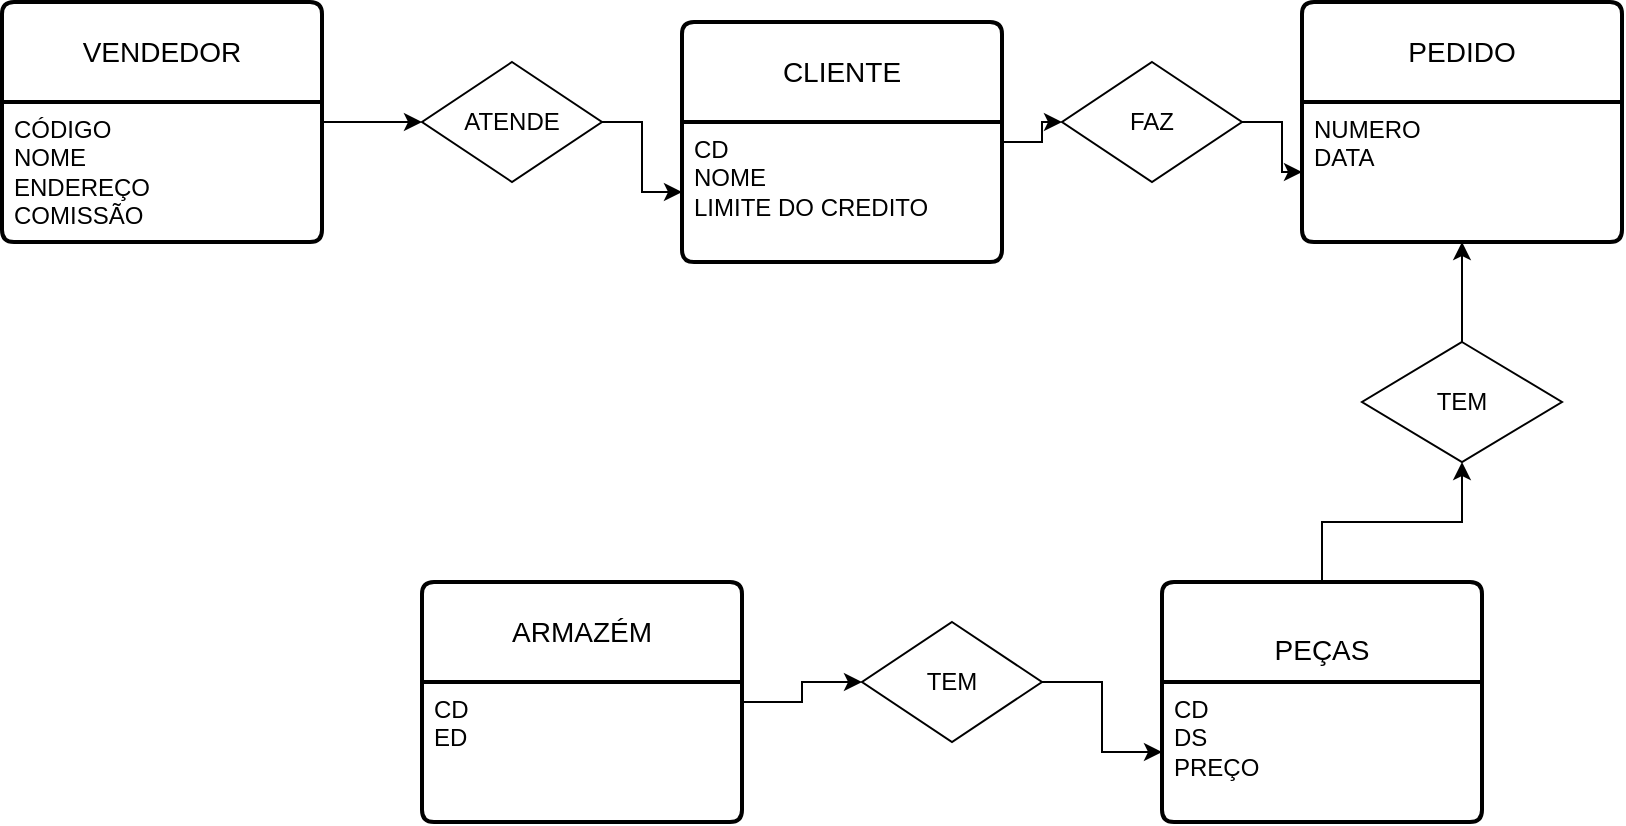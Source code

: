 <mxfile version="21.6.9" type="github">
  <diagram id="R2lEEEUBdFMjLlhIrx00" name="Page-1">
    <mxGraphModel dx="1434" dy="718" grid="1" gridSize="10" guides="1" tooltips="1" connect="1" arrows="1" fold="1" page="1" pageScale="1" pageWidth="850" pageHeight="1100" math="0" shadow="0" extFonts="Permanent Marker^https://fonts.googleapis.com/css?family=Permanent+Marker">
      <root>
        <mxCell id="0" />
        <mxCell id="1" parent="0" />
        <mxCell id="hkcyEkqvC9X8TI7jShRA-15" value="" style="edgeStyle=orthogonalEdgeStyle;rounded=0;orthogonalLoop=1;jettySize=auto;html=1;" edge="1" parent="1" source="hkcyEkqvC9X8TI7jShRA-1" target="hkcyEkqvC9X8TI7jShRA-13">
          <mxGeometry relative="1" as="geometry" />
        </mxCell>
        <mxCell id="hkcyEkqvC9X8TI7jShRA-1" value="VENDEDOR" style="swimlane;childLayout=stackLayout;horizontal=1;startSize=50;horizontalStack=0;rounded=1;fontSize=14;fontStyle=0;strokeWidth=2;resizeParent=0;resizeLast=1;shadow=0;dashed=0;align=center;arcSize=4;whiteSpace=wrap;html=1;" vertex="1" parent="1">
          <mxGeometry x="20" y="80" width="160" height="120" as="geometry" />
        </mxCell>
        <mxCell id="hkcyEkqvC9X8TI7jShRA-2" value="&lt;div&gt;CÓDIGO&lt;/div&gt;&lt;div&gt;NOME&lt;/div&gt;&lt;div&gt;ENDEREÇO&lt;/div&gt;&lt;div&gt;COMISSÃO&lt;br&gt;&lt;/div&gt;" style="align=left;strokeColor=none;fillColor=none;spacingLeft=4;fontSize=12;verticalAlign=top;resizable=0;rotatable=0;part=1;html=1;" vertex="1" parent="hkcyEkqvC9X8TI7jShRA-1">
          <mxGeometry y="50" width="160" height="70" as="geometry" />
        </mxCell>
        <mxCell id="hkcyEkqvC9X8TI7jShRA-17" value="" style="edgeStyle=orthogonalEdgeStyle;rounded=0;orthogonalLoop=1;jettySize=auto;html=1;" edge="1" parent="1" source="hkcyEkqvC9X8TI7jShRA-3" target="hkcyEkqvC9X8TI7jShRA-14">
          <mxGeometry relative="1" as="geometry" />
        </mxCell>
        <mxCell id="hkcyEkqvC9X8TI7jShRA-3" value="CLIENTE" style="swimlane;childLayout=stackLayout;horizontal=1;startSize=50;horizontalStack=0;rounded=1;fontSize=14;fontStyle=0;strokeWidth=2;resizeParent=0;resizeLast=1;shadow=0;dashed=0;align=center;arcSize=4;whiteSpace=wrap;html=1;" vertex="1" parent="1">
          <mxGeometry x="360" y="90" width="160" height="120" as="geometry" />
        </mxCell>
        <mxCell id="hkcyEkqvC9X8TI7jShRA-4" value="&lt;div&gt;CD&lt;/div&gt;&lt;div&gt;NOME&lt;/div&gt;&lt;div&gt;LIMITE DO CREDITO&lt;br&gt;&lt;/div&gt;" style="align=left;strokeColor=none;fillColor=none;spacingLeft=4;fontSize=12;verticalAlign=top;resizable=0;rotatable=0;part=1;html=1;" vertex="1" parent="hkcyEkqvC9X8TI7jShRA-3">
          <mxGeometry y="50" width="160" height="70" as="geometry" />
        </mxCell>
        <mxCell id="hkcyEkqvC9X8TI7jShRA-5" value="PEDIDO" style="swimlane;childLayout=stackLayout;horizontal=1;startSize=50;horizontalStack=0;rounded=1;fontSize=14;fontStyle=0;strokeWidth=2;resizeParent=0;resizeLast=1;shadow=0;dashed=0;align=center;arcSize=4;whiteSpace=wrap;html=1;" vertex="1" parent="1">
          <mxGeometry x="670" y="80" width="160" height="120" as="geometry" />
        </mxCell>
        <mxCell id="hkcyEkqvC9X8TI7jShRA-6" value="&lt;div&gt;NUMERO &lt;br&gt;&lt;/div&gt;&lt;div&gt;DATA &lt;br&gt;&lt;/div&gt;" style="align=left;strokeColor=none;fillColor=none;spacingLeft=4;fontSize=12;verticalAlign=top;resizable=0;rotatable=0;part=1;html=1;" vertex="1" parent="hkcyEkqvC9X8TI7jShRA-5">
          <mxGeometry y="50" width="160" height="70" as="geometry" />
        </mxCell>
        <mxCell id="hkcyEkqvC9X8TI7jShRA-24" value="" style="edgeStyle=orthogonalEdgeStyle;rounded=0;orthogonalLoop=1;jettySize=auto;html=1;" edge="1" parent="1" source="hkcyEkqvC9X8TI7jShRA-7" target="hkcyEkqvC9X8TI7jShRA-19">
          <mxGeometry relative="1" as="geometry" />
        </mxCell>
        <mxCell id="hkcyEkqvC9X8TI7jShRA-7" value="&lt;div&gt;&lt;br&gt;&lt;/div&gt;&lt;div&gt;PEÇAS&lt;br&gt;&lt;/div&gt;" style="swimlane;childLayout=stackLayout;horizontal=1;startSize=50;horizontalStack=0;rounded=1;fontSize=14;fontStyle=0;strokeWidth=2;resizeParent=0;resizeLast=1;shadow=0;dashed=0;align=center;arcSize=4;whiteSpace=wrap;html=1;" vertex="1" parent="1">
          <mxGeometry x="600" y="370" width="160" height="120" as="geometry" />
        </mxCell>
        <mxCell id="hkcyEkqvC9X8TI7jShRA-8" value="&lt;div&gt;CD&lt;/div&gt;&lt;div&gt;DS&lt;/div&gt;&lt;div&gt;PREÇO&lt;br&gt;&lt;/div&gt;" style="align=left;strokeColor=none;fillColor=none;spacingLeft=4;fontSize=12;verticalAlign=top;resizable=0;rotatable=0;part=1;html=1;" vertex="1" parent="hkcyEkqvC9X8TI7jShRA-7">
          <mxGeometry y="50" width="160" height="70" as="geometry" />
        </mxCell>
        <mxCell id="hkcyEkqvC9X8TI7jShRA-22" value="" style="edgeStyle=orthogonalEdgeStyle;rounded=0;orthogonalLoop=1;jettySize=auto;html=1;" edge="1" parent="1" source="hkcyEkqvC9X8TI7jShRA-9" target="hkcyEkqvC9X8TI7jShRA-20">
          <mxGeometry relative="1" as="geometry" />
        </mxCell>
        <mxCell id="hkcyEkqvC9X8TI7jShRA-9" value="ARMAZÉM" style="swimlane;childLayout=stackLayout;horizontal=1;startSize=50;horizontalStack=0;rounded=1;fontSize=14;fontStyle=0;strokeWidth=2;resizeParent=0;resizeLast=1;shadow=0;dashed=0;align=center;arcSize=4;whiteSpace=wrap;html=1;" vertex="1" parent="1">
          <mxGeometry x="230" y="370" width="160" height="120" as="geometry" />
        </mxCell>
        <mxCell id="hkcyEkqvC9X8TI7jShRA-10" value="&lt;div&gt;CD&lt;/div&gt;&lt;div&gt;ED&lt;br&gt;&lt;/div&gt;" style="align=left;strokeColor=none;fillColor=none;spacingLeft=4;fontSize=12;verticalAlign=top;resizable=0;rotatable=0;part=1;html=1;" vertex="1" parent="hkcyEkqvC9X8TI7jShRA-9">
          <mxGeometry y="50" width="160" height="70" as="geometry" />
        </mxCell>
        <mxCell id="hkcyEkqvC9X8TI7jShRA-16" value="" style="edgeStyle=orthogonalEdgeStyle;rounded=0;orthogonalLoop=1;jettySize=auto;html=1;" edge="1" parent="1" source="hkcyEkqvC9X8TI7jShRA-13" target="hkcyEkqvC9X8TI7jShRA-4">
          <mxGeometry relative="1" as="geometry" />
        </mxCell>
        <mxCell id="hkcyEkqvC9X8TI7jShRA-13" value="ATENDE" style="shape=rhombus;perimeter=rhombusPerimeter;whiteSpace=wrap;html=1;align=center;" vertex="1" parent="1">
          <mxGeometry x="230" y="110" width="90" height="60" as="geometry" />
        </mxCell>
        <mxCell id="hkcyEkqvC9X8TI7jShRA-18" value="" style="edgeStyle=orthogonalEdgeStyle;rounded=0;orthogonalLoop=1;jettySize=auto;html=1;" edge="1" parent="1" source="hkcyEkqvC9X8TI7jShRA-14" target="hkcyEkqvC9X8TI7jShRA-6">
          <mxGeometry relative="1" as="geometry" />
        </mxCell>
        <mxCell id="hkcyEkqvC9X8TI7jShRA-14" value="FAZ" style="shape=rhombus;perimeter=rhombusPerimeter;whiteSpace=wrap;html=1;align=center;" vertex="1" parent="1">
          <mxGeometry x="550" y="110" width="90" height="60" as="geometry" />
        </mxCell>
        <mxCell id="hkcyEkqvC9X8TI7jShRA-25" value="" style="edgeStyle=orthogonalEdgeStyle;rounded=0;orthogonalLoop=1;jettySize=auto;html=1;" edge="1" parent="1" source="hkcyEkqvC9X8TI7jShRA-19" target="hkcyEkqvC9X8TI7jShRA-6">
          <mxGeometry relative="1" as="geometry" />
        </mxCell>
        <mxCell id="hkcyEkqvC9X8TI7jShRA-19" value="TEM" style="shape=rhombus;perimeter=rhombusPerimeter;whiteSpace=wrap;html=1;align=center;" vertex="1" parent="1">
          <mxGeometry x="700" y="250" width="100" height="60" as="geometry" />
        </mxCell>
        <mxCell id="hkcyEkqvC9X8TI7jShRA-23" value="" style="edgeStyle=orthogonalEdgeStyle;rounded=0;orthogonalLoop=1;jettySize=auto;html=1;" edge="1" parent="1" source="hkcyEkqvC9X8TI7jShRA-20" target="hkcyEkqvC9X8TI7jShRA-8">
          <mxGeometry relative="1" as="geometry" />
        </mxCell>
        <mxCell id="hkcyEkqvC9X8TI7jShRA-20" value="TEM" style="shape=rhombus;perimeter=rhombusPerimeter;whiteSpace=wrap;html=1;align=center;" vertex="1" parent="1">
          <mxGeometry x="450" y="390" width="90" height="60" as="geometry" />
        </mxCell>
      </root>
    </mxGraphModel>
  </diagram>
</mxfile>
